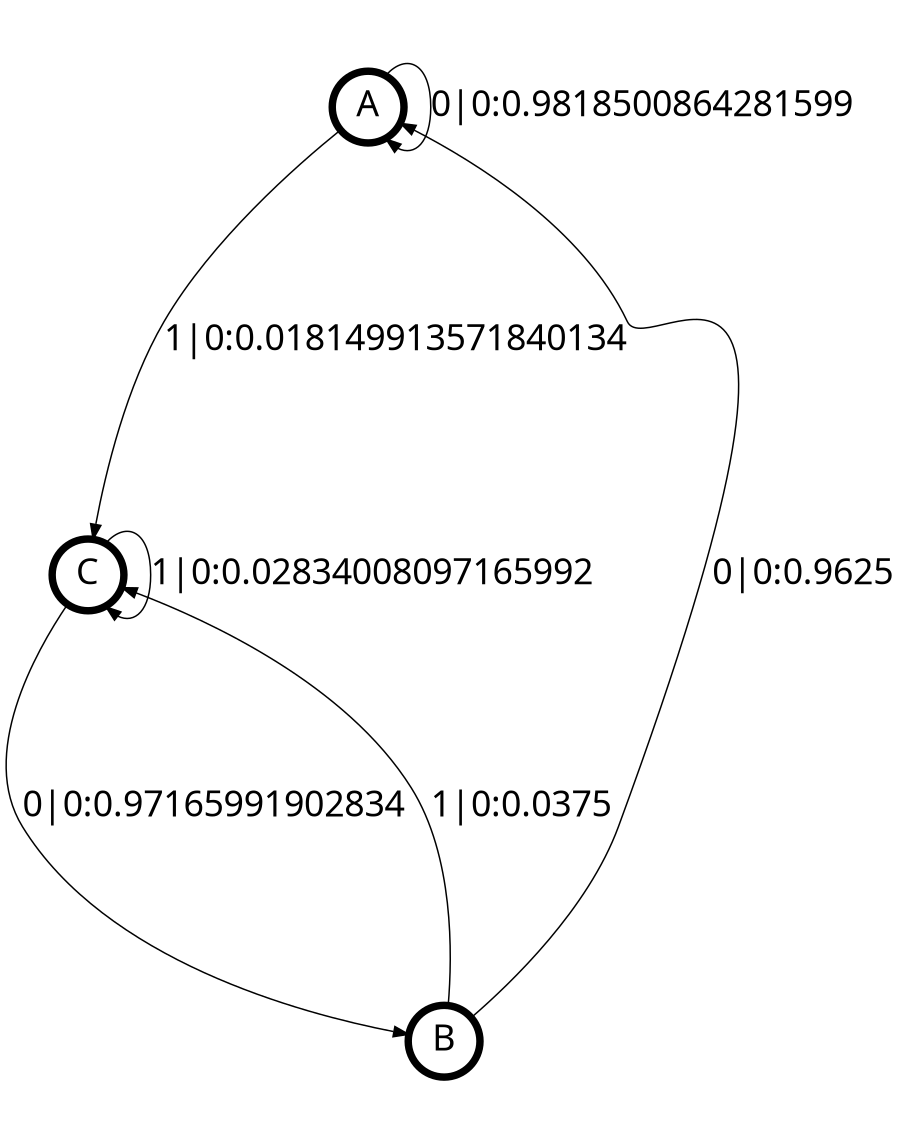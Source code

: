 digraph  {
size = "6,8.5";
ratio = "fill";
node
[shape = circle];
node [fontsize = 24];
node [penwidth = 5];
edge [fontsize = 24];
node [fontname = "CMU Serif Roman"];
graph [fontname = "CMU Serif Roman"];
edge [fontname = "CMU Serif Roman"];
A -> A [label = "0|0:0.9818500864281599\l"];
A -> C [label = "1|0:0.018149913571840134\l"];
B -> A [label = "0|0:0.9625\l"];
B -> C [label = "1|0:0.0375\l"];
C -> B [label = "0|0:0.97165991902834\l"];
C -> C [label = "1|0:0.02834008097165992\l"];
}